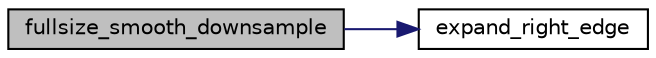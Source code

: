 digraph "fullsize_smooth_downsample"
{
 // LATEX_PDF_SIZE
  bgcolor="transparent";
  edge [fontname="Helvetica",fontsize="10",labelfontname="Helvetica",labelfontsize="10"];
  node [fontname="Helvetica",fontsize="10",shape=record];
  rankdir="LR";
  Node18 [label="fullsize_smooth_downsample",height=0.2,width=0.4,color="black", fillcolor="grey75", style="filled", fontcolor="black",tooltip=" "];
  Node18 -> Node19 [color="midnightblue",fontsize="10",style="solid"];
  Node19 [label="expand_right_edge",height=0.2,width=0.4,color="black",URL="$jcsample_8c.html#a760ac73e66df2ca443f7995d4c8d0779",tooltip=" "];
}
